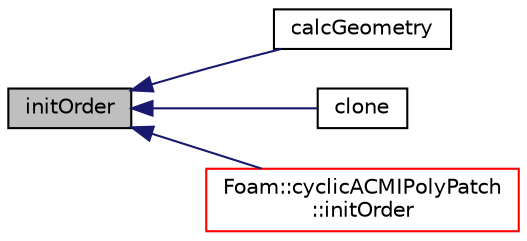 digraph "initOrder"
{
  bgcolor="transparent";
  edge [fontname="Helvetica",fontsize="10",labelfontname="Helvetica",labelfontsize="10"];
  node [fontname="Helvetica",fontsize="10",shape=record];
  rankdir="LR";
  Node1075 [label="initOrder",height=0.2,width=0.4,color="black", fillcolor="grey75", style="filled", fontcolor="black"];
  Node1075 -> Node1076 [dir="back",color="midnightblue",fontsize="10",style="solid",fontname="Helvetica"];
  Node1076 [label="calcGeometry",height=0.2,width=0.4,color="black",URL="$a26077.html#aa87953b847e1d3217ab9791b38f7743e",tooltip="Calculate the patch geometry. "];
  Node1075 -> Node1077 [dir="back",color="midnightblue",fontsize="10",style="solid",fontname="Helvetica"];
  Node1077 [label="clone",height=0.2,width=0.4,color="black",URL="$a26077.html#afff6d4f7511147e0c8a4b8a5448296ec",tooltip="Construct and return a clone, resetting the face list. "];
  Node1075 -> Node1078 [dir="back",color="midnightblue",fontsize="10",style="solid",fontname="Helvetica"];
  Node1078 [label="Foam::cyclicACMIPolyPatch\l::initOrder",height=0.2,width=0.4,color="red",URL="$a26057.html#a644d6229ea284692666de14387870409",tooltip="Initialize ordering for primitivePatch. Does not. "];
}
